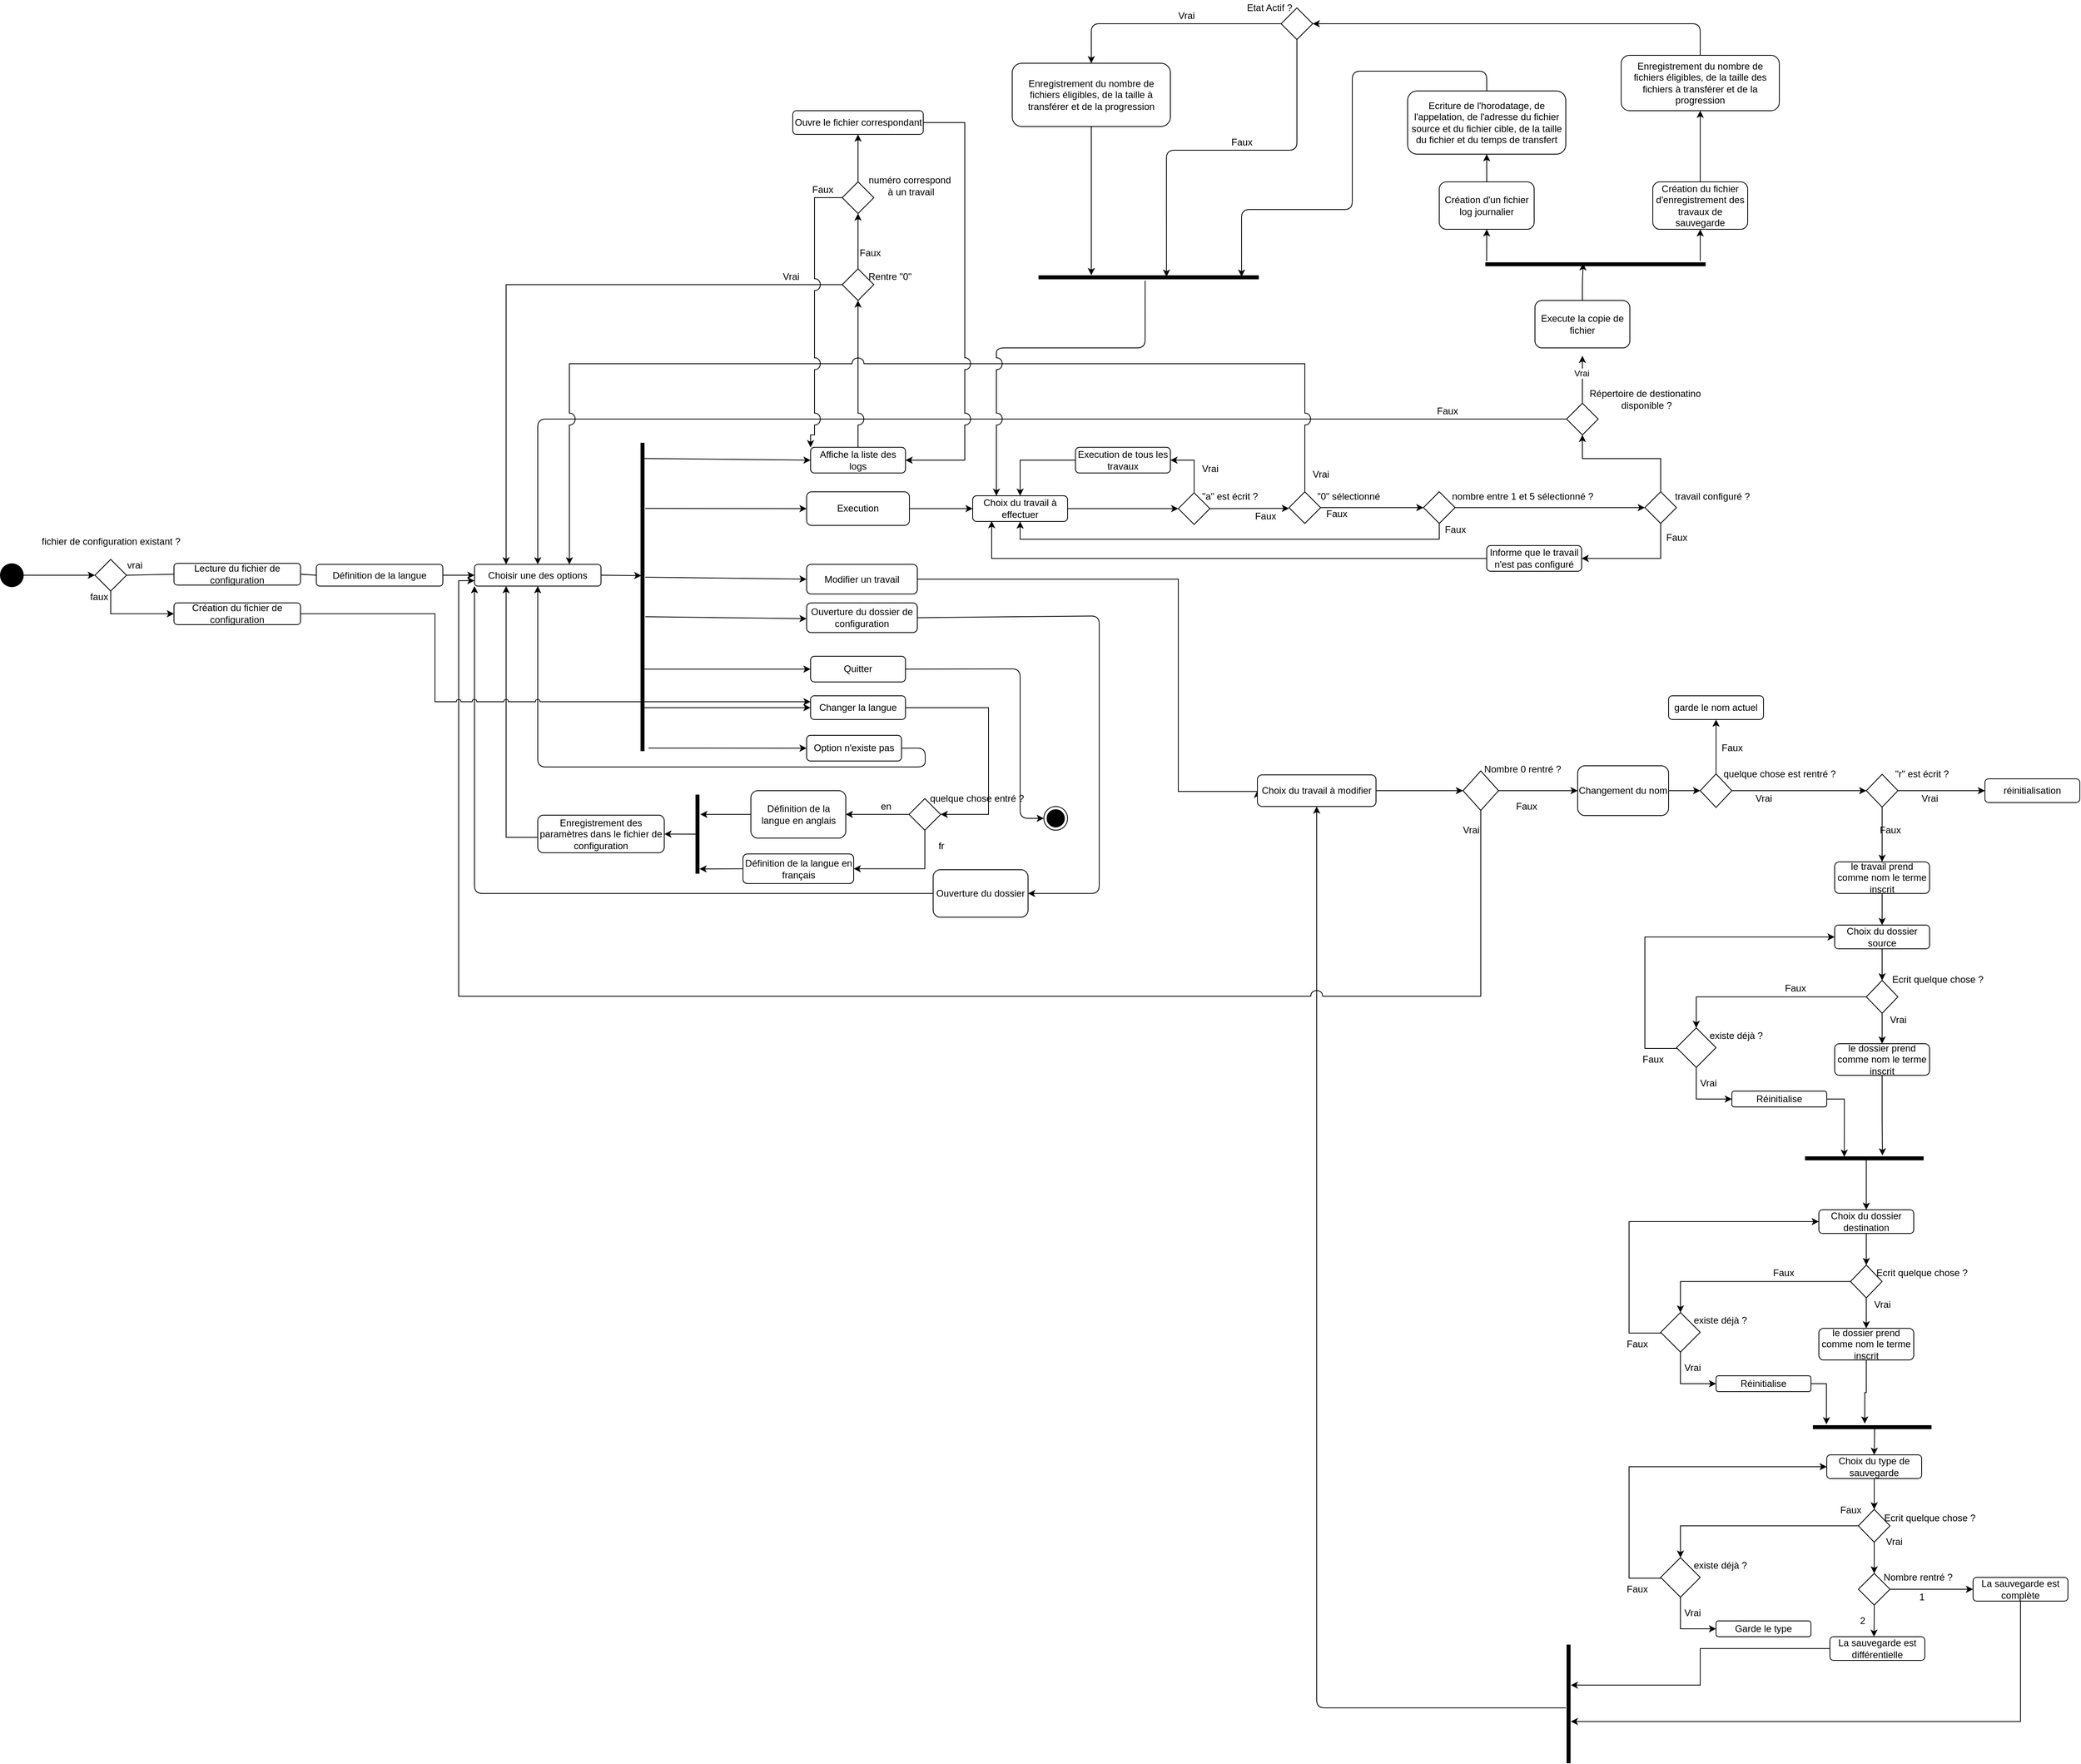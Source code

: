 <mxfile version="20.3.0" type="device"><diagram id="Pqqq1iRG-9QUSBHrZ13n" name="Page-1"><mxGraphModel dx="2012" dy="1890" grid="1" gridSize="10" guides="1" tooltips="1" connect="1" arrows="1" fold="1" page="1" pageScale="1" pageWidth="827" pageHeight="1169" math="0" shadow="0"><root><mxCell id="0"/><mxCell id="1" parent="0"/><mxCell id="rK_7mFO2ZFrOC4l9pRHA-6" style="edgeStyle=orthogonalEdgeStyle;rounded=0;orthogonalLoop=1;jettySize=auto;html=1;entryX=0;entryY=0.5;entryDx=0;entryDy=0;" edge="1" parent="1" source="pSCI7zslac95Q4Fa9Zxy-1" target="rK_7mFO2ZFrOC4l9pRHA-3"><mxGeometry relative="1" as="geometry"/></mxCell><mxCell id="pSCI7zslac95Q4Fa9Zxy-1" value="" style="ellipse;fillColor=#000000;strokeColor=none;" parent="1" vertex="1"><mxGeometry x="-780" y="632.5" width="30" height="30" as="geometry"/></mxCell><mxCell id="pSCI7zslac95Q4Fa9Zxy-10" value="" style="endArrow=classic;html=1;entryX=0;entryY=0.5;entryDx=0;entryDy=0;" parent="1" target="pSCI7zslac95Q4Fa9Zxy-12" edge="1"><mxGeometry width="50" height="50" relative="1" as="geometry"><mxPoint x="36" y="563" as="sourcePoint"/><mxPoint x="510" y="605" as="targetPoint"/></mxGeometry></mxCell><mxCell id="pSCI7zslac95Q4Fa9Zxy-11" value="" style="endArrow=classic;html=1;entryX=0;entryY=0.5;entryDx=0;entryDy=0;" parent="1" target="pSCI7zslac95Q4Fa9Zxy-14" edge="1"><mxGeometry width="50" height="50" relative="1" as="geometry"><mxPoint x="36" y="650" as="sourcePoint"/><mxPoint x="507" y="685" as="targetPoint"/></mxGeometry></mxCell><mxCell id="pSCI7zslac95Q4Fa9Zxy-12" value="Execution" style="rounded=1;whiteSpace=wrap;html=1;" parent="1" vertex="1"><mxGeometry x="240" y="542" width="130" height="42.5" as="geometry"/></mxCell><mxCell id="h0o9yH025k7sp3rtmuv4-20" style="edgeStyle=orthogonalEdgeStyle;rounded=0;orthogonalLoop=1;jettySize=auto;html=1;entryX=0;entryY=0.5;entryDx=0;entryDy=0;" parent="1" source="pSCI7zslac95Q4Fa9Zxy-14" target="pSCI7zslac95Q4Fa9Zxy-15" edge="1"><mxGeometry relative="1" as="geometry"><Array as="points"><mxPoint x="710" y="653"/><mxPoint x="710" y="921"/></Array></mxGeometry></mxCell><mxCell id="pSCI7zslac95Q4Fa9Zxy-14" value="Modifier un travail" style="rounded=1;whiteSpace=wrap;html=1;" parent="1" vertex="1"><mxGeometry x="240" y="633.75" width="140" height="37.5" as="geometry"/></mxCell><mxCell id="h0o9yH025k7sp3rtmuv4-125" style="edgeStyle=orthogonalEdgeStyle;rounded=0;orthogonalLoop=1;jettySize=auto;html=1;entryX=0;entryY=0.5;entryDx=0;entryDy=0;" parent="1" source="pSCI7zslac95Q4Fa9Zxy-15" target="h0o9yH025k7sp3rtmuv4-123" edge="1"><mxGeometry relative="1" as="geometry"/></mxCell><mxCell id="pSCI7zslac95Q4Fa9Zxy-15" value="Choix du travail à modifier" style="rounded=1;whiteSpace=wrap;html=1;" parent="1" vertex="1"><mxGeometry x="810" y="900" width="150" height="40" as="geometry"/></mxCell><mxCell id="pSCI7zslac95Q4Fa9Zxy-23" value="" style="rhombus;whiteSpace=wrap;html=1;" parent="1" vertex="1"><mxGeometry x="840" y="-70" width="40" height="40" as="geometry"/></mxCell><mxCell id="pSCI7zslac95Q4Fa9Zxy-25" value="Etat Actif ?" style="text;html=1;align=center;verticalAlign=middle;resizable=0;points=[];autosize=1;" parent="1" vertex="1"><mxGeometry x="790" y="-80" width="70" height="20" as="geometry"/></mxCell><mxCell id="pSCI7zslac95Q4Fa9Zxy-26" value="" style="endArrow=classic;html=1;exitX=0.5;exitY=1;exitDx=0;exitDy=0;entryX=0.352;entryY=0.419;entryDx=0;entryDy=0;entryPerimeter=0;" parent="1" source="pSCI7zslac95Q4Fa9Zxy-23" target="h0o9yH025k7sp3rtmuv4-165" edge="1"><mxGeometry width="50" height="50" relative="1" as="geometry"><mxPoint x="590" y="380" as="sourcePoint"/><mxPoint x="695" y="170" as="targetPoint"/><Array as="points"><mxPoint x="860" y="110"/><mxPoint x="695" y="110"/></Array></mxGeometry></mxCell><mxCell id="pSCI7zslac95Q4Fa9Zxy-28" value="Création du fichier d'enregistrement des travaux de sauvegarde" style="rounded=1;whiteSpace=wrap;html=1;" parent="1" vertex="1"><mxGeometry x="1310" y="150" width="120" height="60" as="geometry"/></mxCell><mxCell id="pSCI7zslac95Q4Fa9Zxy-32" value="Enregistrement du nombre de fichiers éligibles, de la taille des fichiers à transférer et de la progression" style="rounded=1;whiteSpace=wrap;html=1;" parent="1" vertex="1"><mxGeometry x="1270" y="-10" width="200" height="70" as="geometry"/></mxCell><mxCell id="pSCI7zslac95Q4Fa9Zxy-35" value="Création d'un fichier log journalier" style="rounded=1;whiteSpace=wrap;html=1;" parent="1" vertex="1"><mxGeometry x="1040" y="150" width="120" height="60" as="geometry"/></mxCell><mxCell id="pSCI7zslac95Q4Fa9Zxy-37" value="Ecriture de l'horodatage, de l'appelation, de l'adresse du fichier source et du fichier cible, de la taille du fichier et du temps de transfert" style="rounded=1;whiteSpace=wrap;html=1;" parent="1" vertex="1"><mxGeometry x="1000" y="35" width="200" height="80" as="geometry"/></mxCell><mxCell id="rXF3hH0OfseFt2itm7GK-2" value="" style="rhombus;whiteSpace=wrap;html=1;" parent="1" vertex="1"><mxGeometry x="1201" y="430" width="40" height="40" as="geometry"/></mxCell><mxCell id="rXF3hH0OfseFt2itm7GK-3" value="Répertoire de destionatino&lt;br&gt;&amp;nbsp;disponible ?" style="text;html=1;align=center;verticalAlign=middle;resizable=0;points=[];autosize=1;" parent="1" vertex="1"><mxGeometry x="1220" y="410" width="160" height="30" as="geometry"/></mxCell><mxCell id="rXF3hH0OfseFt2itm7GK-4" value="" style="endArrow=classic;html=1;exitX=0.5;exitY=0;exitDx=0;exitDy=0;" parent="1" source="rXF3hH0OfseFt2itm7GK-2" edge="1"><mxGeometry width="50" height="50" relative="1" as="geometry"><mxPoint x="1090" y="380" as="sourcePoint"/><mxPoint x="1221" y="370" as="targetPoint"/><Array as="points"><mxPoint x="1221" y="380"/></Array></mxGeometry></mxCell><mxCell id="rXF3hH0OfseFt2itm7GK-5" value="Vrai&lt;br&gt;" style="edgeLabel;html=1;align=center;verticalAlign=middle;resizable=0;points=[];" parent="rXF3hH0OfseFt2itm7GK-4" vertex="1" connectable="0"><mxGeometry x="-0.096" y="1" relative="1" as="geometry"><mxPoint y="-11" as="offset"/></mxGeometry></mxCell><mxCell id="rXF3hH0OfseFt2itm7GK-6" value="" style="endArrow=classic;html=1;entryX=0.5;entryY=0;entryDx=0;entryDy=0;exitX=0;exitY=0.5;exitDx=0;exitDy=0;" parent="1" source="rXF3hH0OfseFt2itm7GK-2" target="2zeeoTgWEDxm7dNyPJ4--5" edge="1"><mxGeometry width="50" height="50" relative="1" as="geometry"><mxPoint x="1100" y="450" as="sourcePoint"/><mxPoint x="1090" y="270" as="targetPoint"/><Array as="points"><mxPoint x="960" y="450"/><mxPoint x="-100" y="450"/></Array></mxGeometry></mxCell><mxCell id="rXF3hH0OfseFt2itm7GK-8" value="Faux" style="text;html=1;align=center;verticalAlign=middle;resizable=0;points=[];autosize=1;" parent="1" vertex="1"><mxGeometry x="1030" y="430" width="40" height="20" as="geometry"/></mxCell><mxCell id="2zeeoTgWEDxm7dNyPJ4--4" value="" style="html=1;points=[];perimeter=orthogonalPerimeter;fillColor=#000000;strokeColor=none;" parent="1" vertex="1"><mxGeometry x="30" y="480" width="5" height="390" as="geometry"/></mxCell><mxCell id="2zeeoTgWEDxm7dNyPJ4--5" value="Choisir une des options" style="rounded=1;whiteSpace=wrap;html=1;" parent="1" vertex="1"><mxGeometry x="-180" y="633.75" width="160" height="27.5" as="geometry"/></mxCell><mxCell id="2zeeoTgWEDxm7dNyPJ4--6" value="" style="endArrow=classic;html=1;exitX=1;exitY=0.5;exitDx=0;exitDy=0;entryX=0;entryY=0.5;entryDx=0;entryDy=0;startArrow=none;" parent="1" source="rK_7mFO2ZFrOC4l9pRHA-9" target="2zeeoTgWEDxm7dNyPJ4--5" edge="1"><mxGeometry width="50" height="50" relative="1" as="geometry"><mxPoint x="-310.0" y="647.5" as="sourcePoint"/><mxPoint x="-420" y="657.5" as="targetPoint"/><Array as="points"/></mxGeometry></mxCell><mxCell id="2zeeoTgWEDxm7dNyPJ4--9" value="" style="endArrow=classic;html=1;exitX=1;exitY=0.5;exitDx=0;exitDy=0;" parent="1" source="2zeeoTgWEDxm7dNyPJ4--5" edge="1"><mxGeometry width="50" height="50" relative="1" as="geometry"><mxPoint x="-300" y="657.5" as="sourcePoint"/><mxPoint x="31" y="648" as="targetPoint"/><Array as="points"/></mxGeometry></mxCell><mxCell id="h0o9yH025k7sp3rtmuv4-9" style="edgeStyle=orthogonalEdgeStyle;rounded=0;orthogonalLoop=1;jettySize=auto;html=1;entryX=1;entryY=0.5;entryDx=0;entryDy=0;" parent="1" source="2zeeoTgWEDxm7dNyPJ4--10" target="h0o9yH025k7sp3rtmuv4-12" edge="1"><mxGeometry relative="1" as="geometry"><mxPoint x="460" y="940" as="targetPoint"/><Array as="points"><mxPoint x="470" y="815"/><mxPoint x="470" y="950"/></Array></mxGeometry></mxCell><mxCell id="2zeeoTgWEDxm7dNyPJ4--10" value="Changer la langue" style="rounded=1;whiteSpace=wrap;html=1;" parent="1" vertex="1"><mxGeometry x="245" y="800" width="120" height="30" as="geometry"/></mxCell><mxCell id="2zeeoTgWEDxm7dNyPJ4--11" value="" style="endArrow=classic;html=1;entryX=0;entryY=0.5;entryDx=0;entryDy=0;" parent="1" source="2zeeoTgWEDxm7dNyPJ4--4" target="2zeeoTgWEDxm7dNyPJ4--10" edge="1"><mxGeometry width="50" height="50" relative="1" as="geometry"><mxPoint x="36" y="759.5" as="sourcePoint"/><mxPoint x="260" y="759.5" as="targetPoint"/></mxGeometry></mxCell><mxCell id="2zeeoTgWEDxm7dNyPJ4--12" value="" style="ellipse;html=1;shape=endState;fillColor=#000000;strokeColor=#000000;" parent="1" vertex="1"><mxGeometry x="540" y="940" width="30" height="30" as="geometry"/></mxCell><mxCell id="h0o9yH025k7sp3rtmuv4-168" style="edgeStyle=orthogonalEdgeStyle;rounded=0;jumpStyle=arc;jumpSize=15;orthogonalLoop=1;jettySize=auto;html=1;entryX=0.5;entryY=1;entryDx=0;entryDy=0;" parent="1" source="2zeeoTgWEDxm7dNyPJ4--14" target="h0o9yH025k7sp3rtmuv4-169" edge="1"><mxGeometry relative="1" as="geometry"><mxPoint x="305" y="330" as="targetPoint"/></mxGeometry></mxCell><mxCell id="2zeeoTgWEDxm7dNyPJ4--14" value="Affiche la liste des logs" style="rounded=1;whiteSpace=wrap;html=1;" parent="1" vertex="1"><mxGeometry x="245" y="485.75" width="120" height="32.5" as="geometry"/></mxCell><mxCell id="2zeeoTgWEDxm7dNyPJ4--15" value="" style="endArrow=classic;html=1;exitX=1;exitY=0.051;exitDx=0;exitDy=0;exitPerimeter=0;entryX=0;entryY=0.5;entryDx=0;entryDy=0;" parent="1" source="2zeeoTgWEDxm7dNyPJ4--4" target="2zeeoTgWEDxm7dNyPJ4--14" edge="1"><mxGeometry width="50" height="50" relative="1" as="geometry"><mxPoint x="60" y="480" as="sourcePoint"/><mxPoint x="250" y="506" as="targetPoint"/></mxGeometry></mxCell><mxCell id="2zeeoTgWEDxm7dNyPJ4--16" value="Quitter" style="rounded=1;whiteSpace=wrap;html=1;" parent="1" vertex="1"><mxGeometry x="245" y="750" width="120" height="32.5" as="geometry"/></mxCell><mxCell id="2zeeoTgWEDxm7dNyPJ4--17" value="" style="endArrow=classic;html=1;entryX=0;entryY=0.5;entryDx=0;entryDy=0;" parent="1" source="2zeeoTgWEDxm7dNyPJ4--4" target="2zeeoTgWEDxm7dNyPJ4--16" edge="1"><mxGeometry width="50" height="50" relative="1" as="geometry"><mxPoint x="46" y="660" as="sourcePoint"/><mxPoint x="245" y="668.75" as="targetPoint"/></mxGeometry></mxCell><mxCell id="ECWKXX1cyewEBqcnCBlq-2" value="" style="endArrow=classic;html=1;exitX=1;exitY=0.5;exitDx=0;exitDy=0;entryX=0;entryY=0.5;entryDx=0;entryDy=0;" parent="1" source="pSCI7zslac95Q4Fa9Zxy-12" target="h0o9yH025k7sp3rtmuv4-137" edge="1"><mxGeometry width="50" height="50" relative="1" as="geometry"><mxPoint x="550" y="600" as="sourcePoint"/><mxPoint x="440" y="562" as="targetPoint"/></mxGeometry></mxCell><mxCell id="ECWKXX1cyewEBqcnCBlq-8" value="" style="endArrow=classic;html=1;exitX=1;exitY=0.5;exitDx=0;exitDy=0;" parent="1" source="Z3g2OC04NOFplPZjzpFf-1" edge="1"><mxGeometry width="50" height="50" relative="1" as="geometry"><mxPoint x="580" y="615" as="sourcePoint"/><mxPoint x="850" y="563" as="targetPoint"/><Array as="points"><mxPoint x="840" y="563"/></Array></mxGeometry></mxCell><mxCell id="ECWKXX1cyewEBqcnCBlq-16" value="" style="endArrow=classic;html=1;exitX=1;exitY=0.5;exitDx=0;exitDy=0;" parent="1" source="2zeeoTgWEDxm7dNyPJ4--16" edge="1"><mxGeometry width="50" height="50" relative="1" as="geometry"><mxPoint x="380" y="805" as="sourcePoint"/><mxPoint x="540" y="955" as="targetPoint"/><Array as="points"><mxPoint x="510" y="766"/><mxPoint x="510" y="920"/><mxPoint x="510" y="955"/></Array></mxGeometry></mxCell><mxCell id="h0o9yH025k7sp3rtmuv4-140" style="edgeStyle=orthogonalEdgeStyle;rounded=0;jumpStyle=arc;jumpSize=15;orthogonalLoop=1;jettySize=auto;html=1;entryX=1;entryY=0.5;entryDx=0;entryDy=0;" parent="1" source="Z3g2OC04NOFplPZjzpFf-1" target="h0o9yH025k7sp3rtmuv4-139" edge="1"><mxGeometry relative="1" as="geometry"><Array as="points"><mxPoint x="730" y="502"/></Array></mxGeometry></mxCell><mxCell id="Z3g2OC04NOFplPZjzpFf-1" value="" style="rhombus;whiteSpace=wrap;html=1;" parent="1" vertex="1"><mxGeometry x="710" y="543.25" width="40" height="40" as="geometry"/></mxCell><mxCell id="Z3g2OC04NOFplPZjzpFf-3" value="&lt;span&gt;&quot;a&quot; est écrit ?&lt;/span&gt;" style="text;html=1;align=center;verticalAlign=middle;resizable=0;points=[];autosize=1;" parent="1" vertex="1"><mxGeometry x="730" y="538.25" width="90" height="20" as="geometry"/></mxCell><mxCell id="Z3g2OC04NOFplPZjzpFf-4" value="Vrai" style="text;html=1;align=center;verticalAlign=middle;resizable=0;points=[];autosize=1;" parent="1" vertex="1"><mxGeometry x="730" y="502.5" width="40" height="20" as="geometry"/></mxCell><mxCell id="Z3g2OC04NOFplPZjzpFf-5" value="Faux" style="text;html=1;align=center;verticalAlign=middle;resizable=0;points=[];autosize=1;" parent="1" vertex="1"><mxGeometry x="800" y="563.25" width="40" height="20" as="geometry"/></mxCell><mxCell id="Z3g2OC04NOFplPZjzpFf-6" value="" style="html=1;points=[];perimeter=orthogonalPerimeter;fillColor=#000000;strokeColor=none;rotation=90;" parent="1" vertex="1"><mxGeometry x="1235" y="115" width="5" height="278.52" as="geometry"/></mxCell><mxCell id="Z3g2OC04NOFplPZjzpFf-7" value="" style="endArrow=classic;html=1;entryX=0.5;entryY=1;entryDx=0;entryDy=0;exitX=-0.301;exitY=0.994;exitDx=0;exitDy=0;exitPerimeter=0;" parent="1" source="Z3g2OC04NOFplPZjzpFf-6" target="pSCI7zslac95Q4Fa9Zxy-35" edge="1"><mxGeometry width="50" height="50" relative="1" as="geometry"><mxPoint x="1059" y="344" as="sourcePoint"/><mxPoint x="1281" y="164.5" as="targetPoint"/><Array as="points"/></mxGeometry></mxCell><mxCell id="Z3g2OC04NOFplPZjzpFf-9" value="" style="endArrow=classic;html=1;entryX=0.5;entryY=1;entryDx=0;entryDy=0;exitX=0.5;exitY=0;exitDx=0;exitDy=0;" parent="1" source="pSCI7zslac95Q4Fa9Zxy-35" target="pSCI7zslac95Q4Fa9Zxy-37" edge="1"><mxGeometry width="50" height="50" relative="1" as="geometry"><mxPoint x="1186.025" y="190" as="sourcePoint"/><mxPoint x="1186" y="110" as="targetPoint"/><Array as="points"/></mxGeometry></mxCell><mxCell id="Z3g2OC04NOFplPZjzpFf-10" value="" style="endArrow=classic;html=1;entryX=0.5;entryY=1;entryDx=0;entryDy=0;" parent="1" target="pSCI7zslac95Q4Fa9Zxy-28" edge="1"><mxGeometry width="50" height="50" relative="1" as="geometry"><mxPoint x="1370" y="250" as="sourcePoint"/><mxPoint x="1381.63" y="230" as="targetPoint"/><Array as="points"/></mxGeometry></mxCell><mxCell id="Z3g2OC04NOFplPZjzpFf-11" value="" style="endArrow=classic;html=1;exitX=0.5;exitY=0;exitDx=0;exitDy=0;entryX=0.5;entryY=1;entryDx=0;entryDy=0;" parent="1" source="pSCI7zslac95Q4Fa9Zxy-28" target="pSCI7zslac95Q4Fa9Zxy-32" edge="1"><mxGeometry width="50" height="50" relative="1" as="geometry"><mxPoint x="1220" y="280" as="sourcePoint"/><mxPoint x="1270" y="230" as="targetPoint"/></mxGeometry></mxCell><mxCell id="Z3g2OC04NOFplPZjzpFf-13" value="" style="endArrow=classic;html=1;exitX=0.5;exitY=0;exitDx=0;exitDy=0;entryX=1;entryY=0.5;entryDx=0;entryDy=0;" parent="1" source="pSCI7zslac95Q4Fa9Zxy-32" target="pSCI7zslac95Q4Fa9Zxy-23" edge="1"><mxGeometry width="50" height="50" relative="1" as="geometry"><mxPoint x="860" y="-5" as="sourcePoint"/><mxPoint x="860" y="-95" as="targetPoint"/><Array as="points"><mxPoint x="1370" y="-50"/></Array></mxGeometry></mxCell><mxCell id="Z3g2OC04NOFplPZjzpFf-14" value="" style="endArrow=classic;html=1;exitX=0;exitY=0.5;exitDx=0;exitDy=0;entryX=0.5;entryY=0;entryDx=0;entryDy=0;" parent="1" source="pSCI7zslac95Q4Fa9Zxy-23" target="Z3g2OC04NOFplPZjzpFf-15" edge="1"><mxGeometry width="50" height="50" relative="1" as="geometry"><mxPoint x="590" y="30" as="sourcePoint"/><mxPoint x="590" y="30" as="targetPoint"/><Array as="points"><mxPoint x="600" y="-50"/></Array></mxGeometry></mxCell><mxCell id="Z3g2OC04NOFplPZjzpFf-15" value="Enregistrement du nombre de fichiers éligibles, de la taille à transférer et de la progression" style="rounded=1;whiteSpace=wrap;html=1;" parent="1" vertex="1"><mxGeometry x="500" width="200" height="80" as="geometry"/></mxCell><mxCell id="Z3g2OC04NOFplPZjzpFf-18" value="Vrai" style="text;html=1;align=center;verticalAlign=middle;resizable=0;points=[];autosize=1;" parent="1" vertex="1"><mxGeometry x="700" y="-70" width="40" height="20" as="geometry"/></mxCell><mxCell id="Z3g2OC04NOFplPZjzpFf-19" value="Faux" style="text;html=1;align=center;verticalAlign=middle;resizable=0;points=[];autosize=1;" parent="1" vertex="1"><mxGeometry x="770" y="90" width="40" height="20" as="geometry"/></mxCell><mxCell id="Z3g2OC04NOFplPZjzpFf-20" value="" style="endArrow=classic;html=1;entryX=0.352;entryY=0.078;entryDx=0;entryDy=0;exitX=0.5;exitY=0;exitDx=0;exitDy=0;entryPerimeter=0;" parent="1" source="pSCI7zslac95Q4Fa9Zxy-37" target="h0o9yH025k7sp3rtmuv4-165" edge="1"><mxGeometry width="50" height="50" relative="1" as="geometry"><mxPoint x="830" y="215" as="sourcePoint"/><mxPoint x="710" y="185" as="targetPoint"/><Array as="points"><mxPoint x="1100" y="10"/><mxPoint x="930" y="10"/><mxPoint x="930" y="185"/><mxPoint x="790" y="185"/></Array></mxGeometry></mxCell><mxCell id="Z3g2OC04NOFplPZjzpFf-21" value="" style="endArrow=classic;html=1;exitX=0.5;exitY=1;exitDx=0;exitDy=0;" parent="1" source="Z3g2OC04NOFplPZjzpFf-15" edge="1"><mxGeometry width="50" height="50" relative="1" as="geometry"><mxPoint x="660" y="280" as="sourcePoint"/><mxPoint x="600" y="268" as="targetPoint"/><Array as="points"/></mxGeometry></mxCell><mxCell id="h0o9yH025k7sp3rtmuv4-1" value="Ouverture du dossier" style="rounded=1;whiteSpace=wrap;html=1;" parent="1" vertex="1"><mxGeometry x="400" y="1020" width="120" height="60" as="geometry"/></mxCell><mxCell id="h0o9yH025k7sp3rtmuv4-2" value="" style="endArrow=classic;html=1;entryX=1;entryY=0.5;entryDx=0;entryDy=0;exitX=1;exitY=0.5;exitDx=0;exitDy=0;" parent="1" source="h0o9yH025k7sp3rtmuv4-4" target="h0o9yH025k7sp3rtmuv4-1" edge="1"><mxGeometry width="50" height="50" relative="1" as="geometry"><mxPoint x="460" y="699" as="sourcePoint"/><mxPoint x="250" y="662.5" as="targetPoint"/><Array as="points"><mxPoint x="610" y="699"/><mxPoint x="610" y="1050"/></Array></mxGeometry></mxCell><mxCell id="h0o9yH025k7sp3rtmuv4-3" value="" style="endArrow=classic;html=1;entryX=0;entryY=1;entryDx=0;entryDy=0;exitX=0;exitY=0.5;exitDx=0;exitDy=0;" parent="1" source="h0o9yH025k7sp3rtmuv4-1" target="2zeeoTgWEDxm7dNyPJ4--5" edge="1"><mxGeometry width="50" height="50" relative="1" as="geometry"><mxPoint x="-60" y="1020.82" as="sourcePoint"/><mxPoint x="155" y="1020" as="targetPoint"/><Array as="points"><mxPoint x="350" y="1050"/><mxPoint x="-180" y="1050"/></Array></mxGeometry></mxCell><mxCell id="h0o9yH025k7sp3rtmuv4-4" value="Ouverture du dossier de configuration" style="rounded=1;whiteSpace=wrap;html=1;" parent="1" vertex="1"><mxGeometry x="240" y="682.5" width="140" height="37.5" as="geometry"/></mxCell><mxCell id="h0o9yH025k7sp3rtmuv4-5" value="" style="endArrow=classic;html=1;entryX=0;entryY=0.5;entryDx=0;entryDy=0;" parent="1" edge="1"><mxGeometry width="50" height="50" relative="1" as="geometry"><mxPoint x="36" y="700" as="sourcePoint"/><mxPoint x="240" y="702.5" as="targetPoint"/></mxGeometry></mxCell><mxCell id="h0o9yH025k7sp3rtmuv4-6" value="" style="endArrow=classic;html=1;entryX=0;entryY=0.5;entryDx=0;entryDy=0;exitX=2;exitY=0.99;exitDx=0;exitDy=0;exitPerimeter=0;" parent="1" source="2zeeoTgWEDxm7dNyPJ4--4" target="h0o9yH025k7sp3rtmuv4-7" edge="1"><mxGeometry width="50" height="50" relative="1" as="geometry"><mxPoint y="870" as="sourcePoint"/><mxPoint x="215" y="870" as="targetPoint"/></mxGeometry></mxCell><mxCell id="h0o9yH025k7sp3rtmuv4-7" value="Option n'existe pas" style="rounded=1;whiteSpace=wrap;html=1;" parent="1" vertex="1"><mxGeometry x="240" y="850" width="120" height="32.5" as="geometry"/></mxCell><mxCell id="h0o9yH025k7sp3rtmuv4-8" value="" style="endArrow=classic;html=1;exitX=1;exitY=0.5;exitDx=0;exitDy=0;entryX=0.5;entryY=1;entryDx=0;entryDy=0;" parent="1" source="h0o9yH025k7sp3rtmuv4-7" target="2zeeoTgWEDxm7dNyPJ4--5" edge="1"><mxGeometry width="50" height="50" relative="1" as="geometry"><mxPoint x="20" y="830" as="sourcePoint"/><mxPoint x="70" y="780" as="targetPoint"/><Array as="points"><mxPoint x="390" y="866"/><mxPoint x="390" y="890"/><mxPoint x="-100" y="890"/></Array></mxGeometry></mxCell><mxCell id="h0o9yH025k7sp3rtmuv4-15" style="edgeStyle=orthogonalEdgeStyle;rounded=0;orthogonalLoop=1;jettySize=auto;html=1;entryX=1;entryY=0.5;entryDx=0;entryDy=0;" parent="1" source="h0o9yH025k7sp3rtmuv4-12" target="h0o9yH025k7sp3rtmuv4-14" edge="1"><mxGeometry relative="1" as="geometry"/></mxCell><mxCell id="h0o9yH025k7sp3rtmuv4-17" style="edgeStyle=orthogonalEdgeStyle;rounded=0;orthogonalLoop=1;jettySize=auto;html=1;entryX=1;entryY=0.5;entryDx=0;entryDy=0;" parent="1" source="h0o9yH025k7sp3rtmuv4-12" target="h0o9yH025k7sp3rtmuv4-16" edge="1"><mxGeometry relative="1" as="geometry"><Array as="points"><mxPoint x="389.5" y="1019"/></Array></mxGeometry></mxCell><mxCell id="h0o9yH025k7sp3rtmuv4-12" value="" style="rhombus;whiteSpace=wrap;html=1;" parent="1" vertex="1"><mxGeometry x="369.5" y="930" width="40" height="40" as="geometry"/></mxCell><mxCell id="h0o9yH025k7sp3rtmuv4-13" value="quelque chose entré ?" style="text;html=1;align=center;verticalAlign=middle;resizable=0;points=[];autosize=1;" parent="1" vertex="1"><mxGeometry x="384.5" y="915" width="140" height="30" as="geometry"/></mxCell><mxCell id="h0o9yH025k7sp3rtmuv4-135" style="edgeStyle=orthogonalEdgeStyle;rounded=0;jumpStyle=arc;jumpSize=15;orthogonalLoop=1;jettySize=auto;html=1;entryX=-0.2;entryY=0.75;entryDx=0;entryDy=0;entryPerimeter=0;" parent="1" source="h0o9yH025k7sp3rtmuv4-14" target="h0o9yH025k7sp3rtmuv4-131" edge="1"><mxGeometry relative="1" as="geometry"/></mxCell><mxCell id="h0o9yH025k7sp3rtmuv4-14" value="Définition de la langue en anglais" style="rounded=1;whiteSpace=wrap;html=1;" parent="1" vertex="1"><mxGeometry x="169.5" y="920" width="120" height="60" as="geometry"/></mxCell><mxCell id="h0o9yH025k7sp3rtmuv4-134" style="edgeStyle=orthogonalEdgeStyle;rounded=0;jumpStyle=arc;jumpSize=15;orthogonalLoop=1;jettySize=auto;html=1;entryX=0;entryY=0.06;entryDx=0;entryDy=0;entryPerimeter=0;" parent="1" source="h0o9yH025k7sp3rtmuv4-16" target="h0o9yH025k7sp3rtmuv4-131" edge="1"><mxGeometry relative="1" as="geometry"/></mxCell><mxCell id="h0o9yH025k7sp3rtmuv4-16" value="Définition de la langue en français" style="rounded=1;whiteSpace=wrap;html=1;" parent="1" vertex="1"><mxGeometry x="159.5" y="1000" width="140" height="37.5" as="geometry"/></mxCell><mxCell id="h0o9yH025k7sp3rtmuv4-22" value="Changement du nom" style="rounded=1;whiteSpace=wrap;html=1;" parent="1" vertex="1"><mxGeometry x="1215" y="888.5" width="115" height="63" as="geometry"/></mxCell><mxCell id="h0o9yH025k7sp3rtmuv4-28" style="edgeStyle=orthogonalEdgeStyle;rounded=0;orthogonalLoop=1;jettySize=auto;html=1;" parent="1" source="h0o9yH025k7sp3rtmuv4-24" target="h0o9yH025k7sp3rtmuv4-25" edge="1"><mxGeometry relative="1" as="geometry"/></mxCell><mxCell id="h0o9yH025k7sp3rtmuv4-29" style="edgeStyle=orthogonalEdgeStyle;rounded=0;orthogonalLoop=1;jettySize=auto;html=1;" parent="1" source="h0o9yH025k7sp3rtmuv4-24" edge="1"><mxGeometry relative="1" as="geometry"><mxPoint x="1390" y="830" as="targetPoint"/></mxGeometry></mxCell><mxCell id="h0o9yH025k7sp3rtmuv4-24" value="" style="rhombus;whiteSpace=wrap;html=1;" parent="1" vertex="1"><mxGeometry x="1370" y="898.75" width="40" height="42.5" as="geometry"/></mxCell><mxCell id="h0o9yH025k7sp3rtmuv4-34" style="edgeStyle=orthogonalEdgeStyle;rounded=0;orthogonalLoop=1;jettySize=auto;html=1;entryX=0.5;entryY=0;entryDx=0;entryDy=0;" parent="1" source="h0o9yH025k7sp3rtmuv4-25" target="h0o9yH025k7sp3rtmuv4-39" edge="1"><mxGeometry relative="1" as="geometry"><mxPoint x="1600" y="830" as="targetPoint"/></mxGeometry></mxCell><mxCell id="h0o9yH025k7sp3rtmuv4-35" style="edgeStyle=orthogonalEdgeStyle;rounded=0;orthogonalLoop=1;jettySize=auto;html=1;entryX=0;entryY=0.5;entryDx=0;entryDy=0;" parent="1" source="h0o9yH025k7sp3rtmuv4-25" target="h0o9yH025k7sp3rtmuv4-36" edge="1"><mxGeometry relative="1" as="geometry"><mxPoint x="1740" y="920" as="targetPoint"/></mxGeometry></mxCell><mxCell id="h0o9yH025k7sp3rtmuv4-25" value="" style="rhombus;whiteSpace=wrap;html=1;" parent="1" vertex="1"><mxGeometry x="1580" y="899.25" width="40" height="41.5" as="geometry"/></mxCell><mxCell id="h0o9yH025k7sp3rtmuv4-26" value="" style="endArrow=classic;html=1;exitX=1;exitY=0.5;exitDx=0;exitDy=0;" parent="1" source="h0o9yH025k7sp3rtmuv4-22" target="h0o9yH025k7sp3rtmuv4-24" edge="1"><mxGeometry width="50" height="50" relative="1" as="geometry"><mxPoint x="1150" y="800" as="sourcePoint"/><mxPoint x="1200" y="750" as="targetPoint"/></mxGeometry></mxCell><mxCell id="h0o9yH025k7sp3rtmuv4-27" value="quelque chose est rentré ?" style="text;html=1;align=center;verticalAlign=middle;resizable=0;points=[];autosize=1;" parent="1" vertex="1"><mxGeometry x="1390" y="888.5" width="160" height="20" as="geometry"/></mxCell><mxCell id="h0o9yH025k7sp3rtmuv4-30" value="garde le nom actuel" style="rounded=1;whiteSpace=wrap;html=1;" parent="1" vertex="1"><mxGeometry x="1330" y="800" width="120" height="30" as="geometry"/></mxCell><mxCell id="h0o9yH025k7sp3rtmuv4-31" value="Vrai" style="text;html=1;align=center;verticalAlign=middle;resizable=0;points=[];autosize=1;" parent="1" vertex="1"><mxGeometry x="1430" y="920" width="40" height="20" as="geometry"/></mxCell><mxCell id="h0o9yH025k7sp3rtmuv4-32" value="Faux" style="text;html=1;align=center;verticalAlign=middle;resizable=0;points=[];autosize=1;" parent="1" vertex="1"><mxGeometry x="1390" y="856.25" width="40" height="20" as="geometry"/></mxCell><mxCell id="h0o9yH025k7sp3rtmuv4-33" value="&quot;r&quot; est écrit ?" style="text;html=1;align=center;verticalAlign=middle;resizable=0;points=[];autosize=1;" parent="1" vertex="1"><mxGeometry x="1610" y="888.5" width="80" height="20" as="geometry"/></mxCell><mxCell id="h0o9yH025k7sp3rtmuv4-36" value="réinitialisation" style="rounded=1;whiteSpace=wrap;html=1;" parent="1" vertex="1"><mxGeometry x="1730" y="905" width="120" height="30" as="geometry"/></mxCell><mxCell id="h0o9yH025k7sp3rtmuv4-37" value="Vrai" style="text;html=1;align=center;verticalAlign=middle;resizable=0;points=[];autosize=1;" parent="1" vertex="1"><mxGeometry x="1640" y="920" width="40" height="20" as="geometry"/></mxCell><mxCell id="h0o9yH025k7sp3rtmuv4-39" value="le travail prend comme nom le terme inscrit" style="rounded=1;whiteSpace=wrap;html=1;" parent="1" vertex="1"><mxGeometry x="1540" y="1010" width="120" height="40" as="geometry"/></mxCell><mxCell id="h0o9yH025k7sp3rtmuv4-40" value="Faux" style="text;html=1;align=center;verticalAlign=middle;resizable=0;points=[];autosize=1;" parent="1" vertex="1"><mxGeometry x="1590" y="960" width="40" height="20" as="geometry"/></mxCell><mxCell id="h0o9yH025k7sp3rtmuv4-41" style="edgeStyle=orthogonalEdgeStyle;rounded=0;orthogonalLoop=1;jettySize=auto;html=1;exitX=0.5;exitY=1;exitDx=0;exitDy=0;entryX=0.5;entryY=0;entryDx=0;entryDy=0;" parent="1" source="h0o9yH025k7sp3rtmuv4-39" target="h0o9yH025k7sp3rtmuv4-42" edge="1"><mxGeometry relative="1" as="geometry"><mxPoint x="1600" y="1130" as="targetPoint"/><mxPoint x="1400" y="908.75" as="sourcePoint"/><Array as="points"/></mxGeometry></mxCell><mxCell id="h0o9yH025k7sp3rtmuv4-42" value="Choix du dossier source" style="rounded=1;whiteSpace=wrap;html=1;" parent="1" vertex="1"><mxGeometry x="1540" y="1090" width="120" height="30" as="geometry"/></mxCell><mxCell id="h0o9yH025k7sp3rtmuv4-56" style="edgeStyle=orthogonalEdgeStyle;rounded=0;orthogonalLoop=1;jettySize=auto;html=1;entryX=0.5;entryY=0;entryDx=0;entryDy=0;" parent="1" source="h0o9yH025k7sp3rtmuv4-43" target="h0o9yH025k7sp3rtmuv4-55" edge="1"><mxGeometry relative="1" as="geometry"/></mxCell><mxCell id="h0o9yH025k7sp3rtmuv4-43" value="" style="rhombus;whiteSpace=wrap;html=1;" parent="1" vertex="1"><mxGeometry x="1580" y="1160" width="40" height="41.5" as="geometry"/></mxCell><mxCell id="h0o9yH025k7sp3rtmuv4-44" value="" style="endArrow=classic;html=1;exitX=0.5;exitY=1;exitDx=0;exitDy=0;entryX=0.5;entryY=0;entryDx=0;entryDy=0;" parent="1" source="h0o9yH025k7sp3rtmuv4-42" target="h0o9yH025k7sp3rtmuv4-43" edge="1"><mxGeometry width="50" height="50" relative="1" as="geometry"><mxPoint x="1230" y="970" as="sourcePoint"/><mxPoint x="1280" y="920" as="targetPoint"/></mxGeometry></mxCell><mxCell id="h0o9yH025k7sp3rtmuv4-54" style="edgeStyle=orthogonalEdgeStyle;rounded=0;orthogonalLoop=1;jettySize=auto;html=1;entryX=0.5;entryY=0;entryDx=0;entryDy=0;exitX=0;exitY=0.5;exitDx=0;exitDy=0;" parent="1" source="h0o9yH025k7sp3rtmuv4-43" target="h0o9yH025k7sp3rtmuv4-46" edge="1"><mxGeometry relative="1" as="geometry"><mxPoint x="1440" y="1179.75" as="sourcePoint"/></mxGeometry></mxCell><mxCell id="h0o9yH025k7sp3rtmuv4-48" style="edgeStyle=orthogonalEdgeStyle;rounded=0;orthogonalLoop=1;jettySize=auto;html=1;entryX=0;entryY=0.5;entryDx=0;entryDy=0;" parent="1" source="h0o9yH025k7sp3rtmuv4-46" target="h0o9yH025k7sp3rtmuv4-42" edge="1"><mxGeometry relative="1" as="geometry"><Array as="points"><mxPoint x="1300" y="1246"/><mxPoint x="1300" y="1105"/></Array></mxGeometry></mxCell><mxCell id="h0o9yH025k7sp3rtmuv4-51" style="edgeStyle=orthogonalEdgeStyle;rounded=0;orthogonalLoop=1;jettySize=auto;html=1;entryX=0;entryY=0.5;entryDx=0;entryDy=0;" parent="1" source="h0o9yH025k7sp3rtmuv4-46" target="h0o9yH025k7sp3rtmuv4-50" edge="1"><mxGeometry relative="1" as="geometry"><Array as="points"><mxPoint x="1365" y="1310"/></Array></mxGeometry></mxCell><mxCell id="h0o9yH025k7sp3rtmuv4-46" value="" style="rhombus;whiteSpace=wrap;html=1;" parent="1" vertex="1"><mxGeometry x="1340" y="1220" width="50" height="50" as="geometry"/></mxCell><mxCell id="h0o9yH025k7sp3rtmuv4-47" value="existe déjà ?" style="text;html=1;align=center;verticalAlign=middle;resizable=0;points=[];autosize=1;" parent="1" vertex="1"><mxGeometry x="1375" y="1220" width="80" height="20" as="geometry"/></mxCell><mxCell id="h0o9yH025k7sp3rtmuv4-49" value="Faux" style="text;html=1;align=center;verticalAlign=middle;resizable=0;points=[];autosize=1;" parent="1" vertex="1"><mxGeometry x="1290" y="1250" width="40" height="20" as="geometry"/></mxCell><mxCell id="h0o9yH025k7sp3rtmuv4-59" style="edgeStyle=orthogonalEdgeStyle;rounded=0;orthogonalLoop=1;jettySize=auto;html=1;exitX=1;exitY=0.5;exitDx=0;exitDy=0;entryX=0.1;entryY=0.669;entryDx=0;entryDy=0;entryPerimeter=0;" parent="1" source="h0o9yH025k7sp3rtmuv4-50" target="h0o9yH025k7sp3rtmuv4-58" edge="1"><mxGeometry relative="1" as="geometry"/></mxCell><mxCell id="h0o9yH025k7sp3rtmuv4-50" value="Réinitialise" style="rounded=1;whiteSpace=wrap;html=1;" parent="1" vertex="1"><mxGeometry x="1410" y="1300" width="120" height="20" as="geometry"/></mxCell><mxCell id="h0o9yH025k7sp3rtmuv4-52" value="Vrai" style="text;html=1;align=center;verticalAlign=middle;resizable=0;points=[];autosize=1;" parent="1" vertex="1"><mxGeometry x="1360" y="1280" width="40" height="20" as="geometry"/></mxCell><mxCell id="h0o9yH025k7sp3rtmuv4-60" style="edgeStyle=orthogonalEdgeStyle;rounded=0;orthogonalLoop=1;jettySize=auto;html=1;entryX=-0.233;entryY=0.347;entryDx=0;entryDy=0;entryPerimeter=0;" parent="1" source="h0o9yH025k7sp3rtmuv4-55" target="h0o9yH025k7sp3rtmuv4-58" edge="1"><mxGeometry relative="1" as="geometry"><Array as="points"/></mxGeometry></mxCell><mxCell id="h0o9yH025k7sp3rtmuv4-55" value="le dossier prend comme nom le terme inscrit" style="rounded=1;whiteSpace=wrap;html=1;" parent="1" vertex="1"><mxGeometry x="1540" y="1240" width="120" height="40" as="geometry"/></mxCell><mxCell id="h0o9yH025k7sp3rtmuv4-58" value="" style="html=1;points=[];perimeter=orthogonalPerimeter;fillColor=#000000;strokeColor=none;rotation=90;" parent="1" vertex="1"><mxGeometry x="1575" y="1310" width="5" height="150" as="geometry"/></mxCell><mxCell id="h0o9yH025k7sp3rtmuv4-61" value="Choix du dossier destination" style="rounded=1;whiteSpace=wrap;html=1;" parent="1" vertex="1"><mxGeometry x="1520" y="1450" width="120" height="30" as="geometry"/></mxCell><mxCell id="h0o9yH025k7sp3rtmuv4-63" style="edgeStyle=orthogonalEdgeStyle;rounded=0;orthogonalLoop=1;jettySize=auto;html=1;entryX=0.5;entryY=0;entryDx=0;entryDy=0;" parent="1" source="h0o9yH025k7sp3rtmuv4-64" target="h0o9yH025k7sp3rtmuv4-75" edge="1"><mxGeometry relative="1" as="geometry"/></mxCell><mxCell id="h0o9yH025k7sp3rtmuv4-64" value="" style="rhombus;whiteSpace=wrap;html=1;" parent="1" vertex="1"><mxGeometry x="1560" y="1520" width="40" height="41.5" as="geometry"/></mxCell><mxCell id="h0o9yH025k7sp3rtmuv4-65" value="" style="endArrow=classic;html=1;exitX=0.5;exitY=1;exitDx=0;exitDy=0;entryX=0.5;entryY=0;entryDx=0;entryDy=0;" parent="1" source="h0o9yH025k7sp3rtmuv4-61" target="h0o9yH025k7sp3rtmuv4-64" edge="1"><mxGeometry width="50" height="50" relative="1" as="geometry"><mxPoint x="1210" y="1330" as="sourcePoint"/><mxPoint x="1260" y="1280" as="targetPoint"/></mxGeometry></mxCell><mxCell id="h0o9yH025k7sp3rtmuv4-66" style="edgeStyle=orthogonalEdgeStyle;rounded=0;orthogonalLoop=1;jettySize=auto;html=1;entryX=0.5;entryY=0;entryDx=0;entryDy=0;exitX=0;exitY=0.5;exitDx=0;exitDy=0;" parent="1" source="h0o9yH025k7sp3rtmuv4-64" target="h0o9yH025k7sp3rtmuv4-70" edge="1"><mxGeometry relative="1" as="geometry"><mxPoint x="1420" y="1539.75" as="sourcePoint"/></mxGeometry></mxCell><mxCell id="h0o9yH025k7sp3rtmuv4-68" style="edgeStyle=orthogonalEdgeStyle;rounded=0;orthogonalLoop=1;jettySize=auto;html=1;entryX=0;entryY=0.5;entryDx=0;entryDy=0;" parent="1" source="h0o9yH025k7sp3rtmuv4-70" target="h0o9yH025k7sp3rtmuv4-61" edge="1"><mxGeometry relative="1" as="geometry"><Array as="points"><mxPoint x="1280" y="1606"/><mxPoint x="1280" y="1465"/></Array></mxGeometry></mxCell><mxCell id="h0o9yH025k7sp3rtmuv4-69" style="edgeStyle=orthogonalEdgeStyle;rounded=0;orthogonalLoop=1;jettySize=auto;html=1;entryX=0;entryY=0.5;entryDx=0;entryDy=0;" parent="1" source="h0o9yH025k7sp3rtmuv4-70" target="h0o9yH025k7sp3rtmuv4-73" edge="1"><mxGeometry relative="1" as="geometry"><Array as="points"><mxPoint x="1345" y="1670"/></Array></mxGeometry></mxCell><mxCell id="h0o9yH025k7sp3rtmuv4-70" value="" style="rhombus;whiteSpace=wrap;html=1;" parent="1" vertex="1"><mxGeometry x="1320" y="1580" width="50" height="50" as="geometry"/></mxCell><mxCell id="h0o9yH025k7sp3rtmuv4-71" value="existe déjà ?" style="text;html=1;align=center;verticalAlign=middle;resizable=0;points=[];autosize=1;" parent="1" vertex="1"><mxGeometry x="1355" y="1580" width="80" height="20" as="geometry"/></mxCell><mxCell id="h0o9yH025k7sp3rtmuv4-72" value="Faux" style="text;html=1;align=center;verticalAlign=middle;resizable=0;points=[];autosize=1;" parent="1" vertex="1"><mxGeometry x="1270" y="1610" width="40" height="20" as="geometry"/></mxCell><mxCell id="h0o9yH025k7sp3rtmuv4-93" style="edgeStyle=orthogonalEdgeStyle;rounded=0;orthogonalLoop=1;jettySize=auto;html=1;entryX=-0.233;entryY=0.886;entryDx=0;entryDy=0;entryPerimeter=0;" parent="1" source="h0o9yH025k7sp3rtmuv4-73" target="h0o9yH025k7sp3rtmuv4-92" edge="1"><mxGeometry relative="1" as="geometry"><Array as="points"><mxPoint x="1530" y="1670"/></Array></mxGeometry></mxCell><mxCell id="h0o9yH025k7sp3rtmuv4-73" value="Réinitialise" style="rounded=1;whiteSpace=wrap;html=1;" parent="1" vertex="1"><mxGeometry x="1390" y="1660" width="120" height="20" as="geometry"/></mxCell><mxCell id="h0o9yH025k7sp3rtmuv4-74" value="Vrai" style="text;html=1;align=center;verticalAlign=middle;resizable=0;points=[];autosize=1;" parent="1" vertex="1"><mxGeometry x="1340" y="1640" width="40" height="20" as="geometry"/></mxCell><mxCell id="h0o9yH025k7sp3rtmuv4-94" style="edgeStyle=orthogonalEdgeStyle;rounded=0;orthogonalLoop=1;jettySize=auto;html=1;entryX=-0.4;entryY=0.563;entryDx=0;entryDy=0;entryPerimeter=0;" parent="1" source="h0o9yH025k7sp3rtmuv4-75" target="h0o9yH025k7sp3rtmuv4-92" edge="1"><mxGeometry relative="1" as="geometry"><Array as="points"/></mxGeometry></mxCell><mxCell id="h0o9yH025k7sp3rtmuv4-75" value="le dossier prend comme nom le terme inscrit" style="rounded=1;whiteSpace=wrap;html=1;" parent="1" vertex="1"><mxGeometry x="1520" y="1600" width="120" height="40" as="geometry"/></mxCell><mxCell id="h0o9yH025k7sp3rtmuv4-76" value="" style="endArrow=classic;html=1;entryX=0.5;entryY=0;entryDx=0;entryDy=0;" parent="1" source="h0o9yH025k7sp3rtmuv4-58" target="h0o9yH025k7sp3rtmuv4-61" edge="1"><mxGeometry width="50" height="50" relative="1" as="geometry"><mxPoint x="1510" y="1470" as="sourcePoint"/><mxPoint x="1560" y="1420" as="targetPoint"/></mxGeometry></mxCell><mxCell id="h0o9yH025k7sp3rtmuv4-77" value="Choix du type de sauvegarde" style="rounded=1;whiteSpace=wrap;html=1;" parent="1" vertex="1"><mxGeometry x="1530" y="1760" width="120" height="30" as="geometry"/></mxCell><mxCell id="h0o9yH025k7sp3rtmuv4-79" style="edgeStyle=orthogonalEdgeStyle;rounded=0;orthogonalLoop=1;jettySize=auto;html=1;" parent="1" source="h0o9yH025k7sp3rtmuv4-80" edge="1"><mxGeometry relative="1" as="geometry"><mxPoint x="1590" y="1910" as="targetPoint"/></mxGeometry></mxCell><mxCell id="h0o9yH025k7sp3rtmuv4-80" value="" style="rhombus;whiteSpace=wrap;html=1;" parent="1" vertex="1"><mxGeometry x="1570" y="1829" width="40" height="41.5" as="geometry"/></mxCell><mxCell id="h0o9yH025k7sp3rtmuv4-81" value="" style="endArrow=classic;html=1;exitX=0.5;exitY=1;exitDx=0;exitDy=0;entryX=0.5;entryY=0;entryDx=0;entryDy=0;" parent="1" source="h0o9yH025k7sp3rtmuv4-77" target="h0o9yH025k7sp3rtmuv4-80" edge="1"><mxGeometry width="50" height="50" relative="1" as="geometry"><mxPoint x="1210" y="1640" as="sourcePoint"/><mxPoint x="1260" y="1590" as="targetPoint"/></mxGeometry></mxCell><mxCell id="h0o9yH025k7sp3rtmuv4-82" style="edgeStyle=orthogonalEdgeStyle;rounded=0;orthogonalLoop=1;jettySize=auto;html=1;entryX=0.5;entryY=0;entryDx=0;entryDy=0;exitX=0;exitY=0.5;exitDx=0;exitDy=0;" parent="1" source="h0o9yH025k7sp3rtmuv4-80" target="h0o9yH025k7sp3rtmuv4-86" edge="1"><mxGeometry relative="1" as="geometry"><mxPoint x="1420" y="1849.75" as="sourcePoint"/></mxGeometry></mxCell><mxCell id="h0o9yH025k7sp3rtmuv4-84" style="edgeStyle=orthogonalEdgeStyle;rounded=0;orthogonalLoop=1;jettySize=auto;html=1;entryX=0;entryY=0.5;entryDx=0;entryDy=0;" parent="1" source="h0o9yH025k7sp3rtmuv4-86" target="h0o9yH025k7sp3rtmuv4-77" edge="1"><mxGeometry relative="1" as="geometry"><Array as="points"><mxPoint x="1280" y="1916"/><mxPoint x="1280" y="1775"/></Array></mxGeometry></mxCell><mxCell id="h0o9yH025k7sp3rtmuv4-85" style="edgeStyle=orthogonalEdgeStyle;rounded=0;orthogonalLoop=1;jettySize=auto;html=1;entryX=0;entryY=0.5;entryDx=0;entryDy=0;" parent="1" source="h0o9yH025k7sp3rtmuv4-86" target="h0o9yH025k7sp3rtmuv4-89" edge="1"><mxGeometry relative="1" as="geometry"><Array as="points"><mxPoint x="1345" y="1980"/></Array></mxGeometry></mxCell><mxCell id="h0o9yH025k7sp3rtmuv4-86" value="" style="rhombus;whiteSpace=wrap;html=1;" parent="1" vertex="1"><mxGeometry x="1320" y="1890" width="50" height="50" as="geometry"/></mxCell><mxCell id="h0o9yH025k7sp3rtmuv4-87" value="existe déjà ?" style="text;html=1;align=center;verticalAlign=middle;resizable=0;points=[];autosize=1;" parent="1" vertex="1"><mxGeometry x="1355" y="1890" width="80" height="20" as="geometry"/></mxCell><mxCell id="h0o9yH025k7sp3rtmuv4-88" value="Faux" style="text;html=1;align=center;verticalAlign=middle;resizable=0;points=[];autosize=1;" parent="1" vertex="1"><mxGeometry x="1270" y="1920" width="40" height="20" as="geometry"/></mxCell><mxCell id="h0o9yH025k7sp3rtmuv4-89" value="Garde le type" style="rounded=1;whiteSpace=wrap;html=1;" parent="1" vertex="1"><mxGeometry x="1390" y="1970" width="120" height="20" as="geometry"/></mxCell><mxCell id="h0o9yH025k7sp3rtmuv4-90" value="Vrai" style="text;html=1;align=center;verticalAlign=middle;resizable=0;points=[];autosize=1;" parent="1" vertex="1"><mxGeometry x="1340" y="1950" width="40" height="20" as="geometry"/></mxCell><mxCell id="h0o9yH025k7sp3rtmuv4-92" value="" style="html=1;points=[];perimeter=orthogonalPerimeter;fillColor=#000000;strokeColor=none;rotation=90;" parent="1" vertex="1"><mxGeometry x="1585" y="1650" width="5" height="150" as="geometry"/></mxCell><mxCell id="h0o9yH025k7sp3rtmuv4-95" value="" style="endArrow=classic;html=1;exitX=0.933;exitY=0.48;exitDx=0;exitDy=0;exitPerimeter=0;entryX=0.5;entryY=0;entryDx=0;entryDy=0;" parent="1" source="h0o9yH025k7sp3rtmuv4-92" target="h0o9yH025k7sp3rtmuv4-77" edge="1"><mxGeometry width="50" height="50" relative="1" as="geometry"><mxPoint x="1510" y="1690" as="sourcePoint"/><mxPoint x="1560" y="1640" as="targetPoint"/></mxGeometry></mxCell><mxCell id="h0o9yH025k7sp3rtmuv4-97" style="edgeStyle=orthogonalEdgeStyle;rounded=0;orthogonalLoop=1;jettySize=auto;html=1;entryX=0;entryY=0.5;entryDx=0;entryDy=0;" parent="1" source="h0o9yH025k7sp3rtmuv4-96" target="h0o9yH025k7sp3rtmuv4-99" edge="1"><mxGeometry relative="1" as="geometry"><mxPoint x="1660" y="1930" as="targetPoint"/></mxGeometry></mxCell><mxCell id="h0o9yH025k7sp3rtmuv4-98" style="edgeStyle=orthogonalEdgeStyle;rounded=0;orthogonalLoop=1;jettySize=auto;html=1;exitX=0.5;exitY=1;exitDx=0;exitDy=0;" parent="1" source="h0o9yH025k7sp3rtmuv4-96" edge="1"><mxGeometry relative="1" as="geometry"><mxPoint x="1589.667" y="1990" as="targetPoint"/></mxGeometry></mxCell><mxCell id="h0o9yH025k7sp3rtmuv4-96" value="" style="rhombus;whiteSpace=wrap;html=1;" parent="1" vertex="1"><mxGeometry x="1570" y="1910" width="40" height="40" as="geometry"/></mxCell><mxCell id="h0o9yH025k7sp3rtmuv4-117" style="edgeStyle=orthogonalEdgeStyle;rounded=0;orthogonalLoop=1;jettySize=auto;html=1;entryX=-0.067;entryY=0.352;entryDx=0;entryDy=0;entryPerimeter=0;" parent="1" source="h0o9yH025k7sp3rtmuv4-99" target="h0o9yH025k7sp3rtmuv4-115" edge="1"><mxGeometry relative="1" as="geometry"><Array as="points"><mxPoint x="1775" y="2097"/></Array></mxGeometry></mxCell><mxCell id="h0o9yH025k7sp3rtmuv4-99" value="La sauvegarde est complète" style="rounded=1;whiteSpace=wrap;html=1;" parent="1" vertex="1"><mxGeometry x="1715" y="1915" width="120" height="30" as="geometry"/></mxCell><mxCell id="h0o9yH025k7sp3rtmuv4-116" style="edgeStyle=orthogonalEdgeStyle;rounded=0;orthogonalLoop=1;jettySize=auto;html=1;entryX=-0.067;entryY=0.658;entryDx=0;entryDy=0;entryPerimeter=0;" parent="1" source="h0o9yH025k7sp3rtmuv4-100" target="h0o9yH025k7sp3rtmuv4-115" edge="1"><mxGeometry relative="1" as="geometry"/></mxCell><mxCell id="h0o9yH025k7sp3rtmuv4-100" value="La sauvegarde est différentielle" style="rounded=1;whiteSpace=wrap;html=1;" parent="1" vertex="1"><mxGeometry x="1534" y="1990" width="120" height="30" as="geometry"/></mxCell><mxCell id="h0o9yH025k7sp3rtmuv4-101" value="Ecrit quelque chose ?" style="text;html=1;align=center;verticalAlign=middle;resizable=0;points=[];autosize=1;" parent="1" vertex="1"><mxGeometry x="1605" y="1149" width="130" height="20" as="geometry"/></mxCell><mxCell id="h0o9yH025k7sp3rtmuv4-102" value="Ecrit quelque chose ?" style="text;html=1;align=center;verticalAlign=middle;resizable=0;points=[];autosize=1;" parent="1" vertex="1"><mxGeometry x="1585" y="1520" width="130" height="20" as="geometry"/></mxCell><mxCell id="h0o9yH025k7sp3rtmuv4-103" value="Ecrit quelque chose ?" style="text;html=1;align=center;verticalAlign=middle;resizable=0;points=[];autosize=1;" parent="1" vertex="1"><mxGeometry x="1595" y="1830" width="130" height="20" as="geometry"/></mxCell><mxCell id="h0o9yH025k7sp3rtmuv4-104" value="Vrai" style="text;html=1;align=center;verticalAlign=middle;resizable=0;points=[];autosize=1;" parent="1" vertex="1"><mxGeometry x="1600" y="1200" width="40" height="20" as="geometry"/></mxCell><mxCell id="h0o9yH025k7sp3rtmuv4-105" value="Faux" style="text;html=1;align=center;verticalAlign=middle;resizable=0;points=[];autosize=1;" parent="1" vertex="1"><mxGeometry x="1470" y="1160" width="40" height="20" as="geometry"/></mxCell><mxCell id="h0o9yH025k7sp3rtmuv4-106" value="Vrai" style="text;html=1;align=center;verticalAlign=middle;resizable=0;points=[];autosize=1;" parent="1" vertex="1"><mxGeometry x="1580" y="1560" width="40" height="20" as="geometry"/></mxCell><mxCell id="h0o9yH025k7sp3rtmuv4-107" value="Vrai" style="text;html=1;align=center;verticalAlign=middle;resizable=0;points=[];autosize=1;" parent="1" vertex="1"><mxGeometry x="1595" y="1860" width="40" height="20" as="geometry"/></mxCell><mxCell id="h0o9yH025k7sp3rtmuv4-109" value="Faux" style="text;html=1;align=center;verticalAlign=middle;resizable=0;points=[];autosize=1;" parent="1" vertex="1"><mxGeometry x="1455" y="1520" width="40" height="20" as="geometry"/></mxCell><mxCell id="h0o9yH025k7sp3rtmuv4-110" value="Faux" style="text;html=1;align=center;verticalAlign=middle;resizable=0;points=[];autosize=1;" parent="1" vertex="1"><mxGeometry x="1540" y="1820" width="40" height="20" as="geometry"/></mxCell><mxCell id="h0o9yH025k7sp3rtmuv4-111" value="Nombre rentré ?" style="text;html=1;align=center;verticalAlign=middle;resizable=0;points=[];autosize=1;" parent="1" vertex="1"><mxGeometry x="1595" y="1905" width="100" height="20" as="geometry"/></mxCell><mxCell id="h0o9yH025k7sp3rtmuv4-112" value="2" style="text;html=1;align=center;verticalAlign=middle;resizable=0;points=[];autosize=1;" parent="1" vertex="1"><mxGeometry x="1565" y="1960" width="20" height="20" as="geometry"/></mxCell><mxCell id="h0o9yH025k7sp3rtmuv4-113" value="1" style="text;html=1;align=center;verticalAlign=middle;resizable=0;points=[];autosize=1;" parent="1" vertex="1"><mxGeometry x="1640" y="1930" width="20" height="20" as="geometry"/></mxCell><mxCell id="h0o9yH025k7sp3rtmuv4-115" value="" style="html=1;points=[];perimeter=orthogonalPerimeter;fillColor=#000000;strokeColor=none;rotation=-180;" parent="1" vertex="1"><mxGeometry x="1201" y="2000" width="5" height="150" as="geometry"/></mxCell><mxCell id="h0o9yH025k7sp3rtmuv4-126" style="edgeStyle=orthogonalEdgeStyle;rounded=0;orthogonalLoop=1;jettySize=auto;html=1;entryX=0;entryY=0.5;entryDx=0;entryDy=0;" parent="1" source="h0o9yH025k7sp3rtmuv4-123" target="h0o9yH025k7sp3rtmuv4-22" edge="1"><mxGeometry relative="1" as="geometry"/></mxCell><mxCell id="h0o9yH025k7sp3rtmuv4-123" value="" style="rhombus;whiteSpace=wrap;html=1;" parent="1" vertex="1"><mxGeometry x="1070" y="895" width="45" height="50" as="geometry"/></mxCell><mxCell id="h0o9yH025k7sp3rtmuv4-124" value="Nombre 0 rentré ?" style="text;html=1;align=center;verticalAlign=middle;resizable=0;points=[];autosize=1;" parent="1" vertex="1"><mxGeometry x="1090" y="882.5" width="110" height="20" as="geometry"/></mxCell><mxCell id="h0o9yH025k7sp3rtmuv4-127" value="Faux&lt;br&gt;" style="text;html=1;align=center;verticalAlign=middle;resizable=0;points=[];autosize=1;" parent="1" vertex="1"><mxGeometry x="1130" y="930" width="40" height="20" as="geometry"/></mxCell><mxCell id="h0o9yH025k7sp3rtmuv4-118" value="" style="endArrow=classic;html=1;entryX=0.5;entryY=1;entryDx=0;entryDy=0;" parent="1" target="pSCI7zslac95Q4Fa9Zxy-15" edge="1"><mxGeometry width="50" height="50" relative="1" as="geometry"><mxPoint x="1200" y="2080" as="sourcePoint"/><mxPoint x="1540" y="1540" as="targetPoint"/><Array as="points"><mxPoint x="885" y="2080"/></Array></mxGeometry></mxCell><mxCell id="h0o9yH025k7sp3rtmuv4-128" style="edgeStyle=orthogonalEdgeStyle;rounded=0;orthogonalLoop=1;jettySize=auto;html=1;entryX=0;entryY=0.75;entryDx=0;entryDy=0;jumpStyle=arc;jumpSize=15;" parent="1" source="h0o9yH025k7sp3rtmuv4-123" target="2zeeoTgWEDxm7dNyPJ4--5" edge="1"><mxGeometry relative="1" as="geometry"><mxPoint x="1092.5" y="1015" as="targetPoint"/><Array as="points"><mxPoint x="1093" y="1180"/><mxPoint x="890" y="1180"/><mxPoint x="-200" y="1180"/><mxPoint x="-200" y="654"/></Array></mxGeometry></mxCell><mxCell id="rK_7mFO2ZFrOC4l9pRHA-18" style="edgeStyle=orthogonalEdgeStyle;rounded=0;jumpStyle=arc;orthogonalLoop=1;jettySize=auto;html=1;entryX=1;entryY=0.5;entryDx=0;entryDy=0;" edge="1" parent="1" source="h0o9yH025k7sp3rtmuv4-131" target="rK_7mFO2ZFrOC4l9pRHA-15"><mxGeometry relative="1" as="geometry"/></mxCell><mxCell id="h0o9yH025k7sp3rtmuv4-131" value="" style="html=1;points=[];perimeter=orthogonalPerimeter;fillColor=#000000;strokeColor=none;rotation=-180;" parent="1" vertex="1"><mxGeometry x="99.5" y="925" width="5" height="100" as="geometry"/></mxCell><mxCell id="h0o9yH025k7sp3rtmuv4-136" style="edgeStyle=orthogonalEdgeStyle;rounded=0;jumpStyle=arc;jumpSize=15;orthogonalLoop=1;jettySize=auto;html=1;entryX=0.25;entryY=1;entryDx=0;entryDy=0;startArrow=none;" parent="1" source="rK_7mFO2ZFrOC4l9pRHA-15" target="2zeeoTgWEDxm7dNyPJ4--5" edge="1"><mxGeometry relative="1" as="geometry"><mxPoint x="-10" y="960" as="sourcePoint"/><mxPoint x="-74" y="960" as="targetPoint"/><Array as="points"><mxPoint x="-140" y="979"/></Array></mxGeometry></mxCell><mxCell id="h0o9yH025k7sp3rtmuv4-138" style="edgeStyle=orthogonalEdgeStyle;rounded=0;jumpStyle=arc;jumpSize=15;orthogonalLoop=1;jettySize=auto;html=1;exitX=1;exitY=0.5;exitDx=0;exitDy=0;entryX=0;entryY=0.5;entryDx=0;entryDy=0;" parent="1" source="h0o9yH025k7sp3rtmuv4-137" target="Z3g2OC04NOFplPZjzpFf-1" edge="1"><mxGeometry relative="1" as="geometry"/></mxCell><mxCell id="h0o9yH025k7sp3rtmuv4-137" value="Choix du travail à effectuer" style="rounded=1;whiteSpace=wrap;html=1;" parent="1" vertex="1"><mxGeometry x="450" y="547" width="120" height="32.5" as="geometry"/></mxCell><mxCell id="h0o9yH025k7sp3rtmuv4-141" style="edgeStyle=orthogonalEdgeStyle;rounded=0;jumpStyle=arc;jumpSize=15;orthogonalLoop=1;jettySize=auto;html=1;entryX=0.5;entryY=0;entryDx=0;entryDy=0;" parent="1" source="h0o9yH025k7sp3rtmuv4-139" target="h0o9yH025k7sp3rtmuv4-137" edge="1"><mxGeometry relative="1" as="geometry"/></mxCell><mxCell id="h0o9yH025k7sp3rtmuv4-139" value="Execution de tous les travaux" style="rounded=1;whiteSpace=wrap;html=1;" parent="1" vertex="1"><mxGeometry x="580" y="485.75" width="120" height="32.5" as="geometry"/></mxCell><mxCell id="h0o9yH025k7sp3rtmuv4-143" style="edgeStyle=orthogonalEdgeStyle;rounded=0;jumpStyle=arc;jumpSize=15;orthogonalLoop=1;jettySize=auto;html=1;exitX=0.5;exitY=0;exitDx=0;exitDy=0;entryX=0.75;entryY=0;entryDx=0;entryDy=0;" parent="1" source="h0o9yH025k7sp3rtmuv4-142" target="2zeeoTgWEDxm7dNyPJ4--5" edge="1"><mxGeometry relative="1" as="geometry"><Array as="points"><mxPoint x="870" y="380"/><mxPoint x="-60" y="380"/></Array></mxGeometry></mxCell><mxCell id="h0o9yH025k7sp3rtmuv4-150" style="edgeStyle=orthogonalEdgeStyle;rounded=0;jumpStyle=arc;jumpSize=15;orthogonalLoop=1;jettySize=auto;html=1;entryX=0;entryY=0.5;entryDx=0;entryDy=0;" parent="1" source="h0o9yH025k7sp3rtmuv4-142" target="h0o9yH025k7sp3rtmuv4-148" edge="1"><mxGeometry relative="1" as="geometry"/></mxCell><mxCell id="h0o9yH025k7sp3rtmuv4-142" value="" style="rhombus;whiteSpace=wrap;html=1;" parent="1" vertex="1"><mxGeometry x="850" y="542" width="40" height="40" as="geometry"/></mxCell><mxCell id="h0o9yH025k7sp3rtmuv4-144" value="&quot;0&quot; sélectionné" style="text;html=1;align=center;verticalAlign=middle;resizable=0;points=[];autosize=1;" parent="1" vertex="1"><mxGeometry x="880" y="538.25" width="90" height="20" as="geometry"/></mxCell><mxCell id="h0o9yH025k7sp3rtmuv4-145" value="Vrai" style="text;html=1;align=center;verticalAlign=middle;resizable=0;points=[];autosize=1;" parent="1" vertex="1"><mxGeometry x="870" y="510" width="40" height="20" as="geometry"/></mxCell><mxCell id="h0o9yH025k7sp3rtmuv4-149" style="edgeStyle=orthogonalEdgeStyle;rounded=0;jumpStyle=arc;jumpSize=15;orthogonalLoop=1;jettySize=auto;html=1;entryX=0.5;entryY=1;entryDx=0;entryDy=0;" parent="1" source="h0o9yH025k7sp3rtmuv4-148" target="h0o9yH025k7sp3rtmuv4-137" edge="1"><mxGeometry relative="1" as="geometry"><Array as="points"><mxPoint x="1040" y="602"/><mxPoint x="510" y="602"/></Array></mxGeometry></mxCell><mxCell id="h0o9yH025k7sp3rtmuv4-153" style="edgeStyle=orthogonalEdgeStyle;rounded=0;jumpStyle=arc;jumpSize=15;orthogonalLoop=1;jettySize=auto;html=1;entryX=0;entryY=0.5;entryDx=0;entryDy=0;" parent="1" source="h0o9yH025k7sp3rtmuv4-148" target="h0o9yH025k7sp3rtmuv4-154" edge="1"><mxGeometry relative="1" as="geometry"><mxPoint x="1280" y="562" as="targetPoint"/></mxGeometry></mxCell><mxCell id="h0o9yH025k7sp3rtmuv4-148" value="" style="rhombus;whiteSpace=wrap;html=1;" parent="1" vertex="1"><mxGeometry x="1020" y="542" width="40" height="40" as="geometry"/></mxCell><mxCell id="h0o9yH025k7sp3rtmuv4-151" value="nombre entre 1 et 5 sélectionné ?" style="text;html=1;align=center;verticalAlign=middle;resizable=0;points=[];autosize=1;" parent="1" vertex="1"><mxGeometry x="1050" y="538.25" width="190" height="20" as="geometry"/></mxCell><mxCell id="h0o9yH025k7sp3rtmuv4-152" value="Faux" style="text;html=1;align=center;verticalAlign=middle;resizable=0;points=[];autosize=1;" parent="1" vertex="1"><mxGeometry x="1040" y="579.5" width="40" height="20" as="geometry"/></mxCell><mxCell id="h0o9yH025k7sp3rtmuv4-162" style="edgeStyle=orthogonalEdgeStyle;rounded=0;jumpStyle=arc;jumpSize=15;orthogonalLoop=1;jettySize=auto;html=1;entryX=1;entryY=0.5;entryDx=0;entryDy=0;" parent="1" source="h0o9yH025k7sp3rtmuv4-154" target="h0o9yH025k7sp3rtmuv4-160" edge="1"><mxGeometry relative="1" as="geometry"><Array as="points"><mxPoint x="1320" y="626"/></Array></mxGeometry></mxCell><mxCell id="h0o9yH025k7sp3rtmuv4-164" style="edgeStyle=orthogonalEdgeStyle;rounded=0;jumpStyle=arc;jumpSize=15;orthogonalLoop=1;jettySize=auto;html=1;entryX=0.5;entryY=1;entryDx=0;entryDy=0;" parent="1" source="h0o9yH025k7sp3rtmuv4-154" target="rXF3hH0OfseFt2itm7GK-2" edge="1"><mxGeometry relative="1" as="geometry"><Array as="points"><mxPoint x="1320" y="500"/><mxPoint x="1221" y="500"/></Array></mxGeometry></mxCell><mxCell id="h0o9yH025k7sp3rtmuv4-154" value="" style="rhombus;whiteSpace=wrap;html=1;" parent="1" vertex="1"><mxGeometry x="1300" y="542" width="40" height="40" as="geometry"/></mxCell><mxCell id="h0o9yH025k7sp3rtmuv4-156" value="travail configuré ?" style="text;html=1;align=center;verticalAlign=middle;resizable=0;points=[];autosize=1;" parent="1" vertex="1"><mxGeometry x="1330" y="538.25" width="110" height="20" as="geometry"/></mxCell><mxCell id="h0o9yH025k7sp3rtmuv4-161" style="edgeStyle=orthogonalEdgeStyle;rounded=0;jumpStyle=arc;jumpSize=15;orthogonalLoop=1;jettySize=auto;html=1;entryX=0.2;entryY=0.985;entryDx=0;entryDy=0;entryPerimeter=0;" parent="1" source="h0o9yH025k7sp3rtmuv4-160" target="h0o9yH025k7sp3rtmuv4-137" edge="1"><mxGeometry relative="1" as="geometry"/></mxCell><mxCell id="h0o9yH025k7sp3rtmuv4-160" value="Informe que le travail n'est pas configuré" style="rounded=1;whiteSpace=wrap;html=1;" parent="1" vertex="1"><mxGeometry x="1100" y="610" width="120" height="32.5" as="geometry"/></mxCell><mxCell id="h0o9yH025k7sp3rtmuv4-163" value="Faux" style="text;html=1;align=center;verticalAlign=middle;resizable=0;points=[];autosize=1;" parent="1" vertex="1"><mxGeometry x="1320" y="590" width="40" height="20" as="geometry"/></mxCell><mxCell id="h0o9yH025k7sp3rtmuv4-165" value="" style="html=1;points=[];perimeter=orthogonalPerimeter;fillColor=#000000;strokeColor=none;rotation=90;" parent="1" vertex="1"><mxGeometry x="670.0" y="131.48" width="5" height="278.52" as="geometry"/></mxCell><mxCell id="h0o9yH025k7sp3rtmuv4-166" value="" style="endArrow=classic;html=1;exitX=1.352;exitY=0.516;exitDx=0;exitDy=0;exitPerimeter=0;entryX=0.25;entryY=0;entryDx=0;entryDy=0;jumpStyle=arc;jumpSize=15;" parent="1" source="h0o9yH025k7sp3rtmuv4-165" target="h0o9yH025k7sp3rtmuv4-137" edge="1"><mxGeometry width="50" height="50" relative="1" as="geometry"><mxPoint x="330" y="340" as="sourcePoint"/><mxPoint x="380" y="290" as="targetPoint"/><Array as="points"><mxPoint x="668" y="360"/><mxPoint x="480" y="360"/></Array></mxGeometry></mxCell><mxCell id="h0o9yH025k7sp3rtmuv4-167" value="Faux" style="text;html=1;align=center;verticalAlign=middle;resizable=0;points=[];autosize=1;" parent="1" vertex="1"><mxGeometry x="890" y="560" width="40" height="20" as="geometry"/></mxCell><mxCell id="h0o9yH025k7sp3rtmuv4-171" style="edgeStyle=orthogonalEdgeStyle;rounded=0;jumpStyle=arc;jumpSize=15;orthogonalLoop=1;jettySize=auto;html=1;" parent="1" source="h0o9yH025k7sp3rtmuv4-169" edge="1"><mxGeometry relative="1" as="geometry"><mxPoint x="305" y="190" as="targetPoint"/></mxGeometry></mxCell><mxCell id="h0o9yH025k7sp3rtmuv4-174" style="edgeStyle=orthogonalEdgeStyle;rounded=0;jumpStyle=arc;jumpSize=15;orthogonalLoop=1;jettySize=auto;html=1;entryX=0.25;entryY=0;entryDx=0;entryDy=0;" parent="1" source="h0o9yH025k7sp3rtmuv4-169" target="2zeeoTgWEDxm7dNyPJ4--5" edge="1"><mxGeometry relative="1" as="geometry"/></mxCell><mxCell id="h0o9yH025k7sp3rtmuv4-169" value="" style="rhombus;whiteSpace=wrap;html=1;" parent="1" vertex="1"><mxGeometry x="285" y="260" width="40" height="40" as="geometry"/></mxCell><mxCell id="h0o9yH025k7sp3rtmuv4-170" value="Rentre &quot;0&quot;" style="text;html=1;align=center;verticalAlign=middle;resizable=0;points=[];autosize=1;" parent="1" vertex="1"><mxGeometry x="310" y="260" width="70" height="20" as="geometry"/></mxCell><mxCell id="h0o9yH025k7sp3rtmuv4-177" style="edgeStyle=orthogonalEdgeStyle;rounded=0;jumpStyle=arc;jumpSize=15;orthogonalLoop=1;jettySize=auto;html=1;entryX=0;entryY=0;entryDx=0;entryDy=0;" parent="1" source="h0o9yH025k7sp3rtmuv4-172" target="2zeeoTgWEDxm7dNyPJ4--14" edge="1"><mxGeometry relative="1" as="geometry"><mxPoint x="90" y="470" as="targetPoint"/><Array as="points"><mxPoint x="250" y="170"/><mxPoint x="250" y="470"/><mxPoint x="245" y="470"/></Array></mxGeometry></mxCell><mxCell id="h0o9yH025k7sp3rtmuv4-179" style="edgeStyle=orthogonalEdgeStyle;rounded=0;jumpStyle=arc;jumpSize=15;orthogonalLoop=1;jettySize=auto;html=1;entryX=0.5;entryY=1;entryDx=0;entryDy=0;" parent="1" source="h0o9yH025k7sp3rtmuv4-172" target="h0o9yH025k7sp3rtmuv4-180" edge="1"><mxGeometry relative="1" as="geometry"><mxPoint x="305" y="90" as="targetPoint"/></mxGeometry></mxCell><mxCell id="h0o9yH025k7sp3rtmuv4-172" value="" style="rhombus;whiteSpace=wrap;html=1;" parent="1" vertex="1"><mxGeometry x="285" y="150" width="40" height="40" as="geometry"/></mxCell><mxCell id="h0o9yH025k7sp3rtmuv4-173" value="numéro correspond&lt;br&gt;&amp;nbsp;à un travail" style="text;html=1;align=center;verticalAlign=middle;resizable=0;points=[];autosize=1;" parent="1" vertex="1"><mxGeometry x="310" y="140" width="120" height="30" as="geometry"/></mxCell><mxCell id="h0o9yH025k7sp3rtmuv4-175" value="Vrai" style="text;html=1;align=center;verticalAlign=middle;resizable=0;points=[];autosize=1;" parent="1" vertex="1"><mxGeometry x="200" y="260" width="40" height="20" as="geometry"/></mxCell><mxCell id="h0o9yH025k7sp3rtmuv4-176" value="Faux" style="text;html=1;align=center;verticalAlign=middle;resizable=0;points=[];autosize=1;" parent="1" vertex="1"><mxGeometry x="300" y="230" width="40" height="20" as="geometry"/></mxCell><mxCell id="h0o9yH025k7sp3rtmuv4-178" value="Faux" style="text;html=1;align=center;verticalAlign=middle;resizable=0;points=[];autosize=1;" parent="1" vertex="1"><mxGeometry x="240" y="150" width="40" height="20" as="geometry"/></mxCell><mxCell id="h0o9yH025k7sp3rtmuv4-181" style="edgeStyle=orthogonalEdgeStyle;rounded=0;jumpStyle=arc;jumpSize=15;orthogonalLoop=1;jettySize=auto;html=1;entryX=1;entryY=0.5;entryDx=0;entryDy=0;" parent="1" source="h0o9yH025k7sp3rtmuv4-180" target="2zeeoTgWEDxm7dNyPJ4--14" edge="1"><mxGeometry relative="1" as="geometry"><mxPoint x="450" y="75" as="targetPoint"/><Array as="points"><mxPoint x="440" y="75"/><mxPoint x="440" y="502"/></Array></mxGeometry></mxCell><mxCell id="h0o9yH025k7sp3rtmuv4-180" value="Ouvre le fichier correspondant" style="rounded=1;whiteSpace=wrap;html=1;" parent="1" vertex="1"><mxGeometry x="222.5" y="60" width="165" height="30" as="geometry"/></mxCell><mxCell id="Yl_qm5-fRedTdtrTrq2t-1" value="en" style="text;html=1;align=center;verticalAlign=middle;resizable=0;points=[];autosize=1;" parent="1" vertex="1"><mxGeometry x="319.5" y="925" width="40" height="30" as="geometry"/></mxCell><mxCell id="Yl_qm5-fRedTdtrTrq2t-2" value="fr" style="text;html=1;align=center;verticalAlign=middle;resizable=0;points=[];autosize=1;" parent="1" vertex="1"><mxGeometry x="394.5" y="975" width="30" height="30" as="geometry"/></mxCell><mxCell id="fXQtDoI7xwHapc3ocP7J-2" style="edgeStyle=orthogonalEdgeStyle;rounded=0;orthogonalLoop=1;jettySize=auto;html=1;entryX=0.248;entryY=0.556;entryDx=0;entryDy=0;entryPerimeter=0;" parent="1" source="fXQtDoI7xwHapc3ocP7J-1" target="Z3g2OC04NOFplPZjzpFf-6" edge="1"><mxGeometry relative="1" as="geometry"/></mxCell><mxCell id="fXQtDoI7xwHapc3ocP7J-1" value="Execute la copie de fichier" style="rounded=1;whiteSpace=wrap;html=1;" parent="1" vertex="1"><mxGeometry x="1161" y="300" width="120" height="60" as="geometry"/></mxCell><mxCell id="fXQtDoI7xwHapc3ocP7J-3" value="Vrai" style="text;html=1;align=center;verticalAlign=middle;resizable=0;points=[];autosize=1;" parent="1" vertex="1"><mxGeometry x="1060" y="960" width="40" height="20" as="geometry"/></mxCell><mxCell id="rK_7mFO2ZFrOC4l9pRHA-1" value="Lecture du fichier de configuration" style="rounded=1;whiteSpace=wrap;html=1;" vertex="1" parent="1"><mxGeometry x="-560" y="632.5" width="160" height="27.5" as="geometry"/></mxCell><mxCell id="rK_7mFO2ZFrOC4l9pRHA-2" value="" style="endArrow=none;html=1;exitX=1;exitY=0.5;exitDx=0;exitDy=0;entryX=0;entryY=0.5;entryDx=0;entryDy=0;" edge="1" parent="1" source="rK_7mFO2ZFrOC4l9pRHA-3" target="rK_7mFO2ZFrOC4l9pRHA-1"><mxGeometry width="50" height="50" relative="1" as="geometry"><mxPoint x="-680" y="646.25" as="sourcePoint"/><mxPoint x="-180" y="647.5" as="targetPoint"/><Array as="points"/></mxGeometry></mxCell><mxCell id="rK_7mFO2ZFrOC4l9pRHA-13" style="edgeStyle=orthogonalEdgeStyle;rounded=0;orthogonalLoop=1;jettySize=auto;html=1;entryX=0;entryY=0.5;entryDx=0;entryDy=0;" edge="1" parent="1" source="rK_7mFO2ZFrOC4l9pRHA-3" target="rK_7mFO2ZFrOC4l9pRHA-11"><mxGeometry relative="1" as="geometry"><Array as="points"><mxPoint x="-640" y="696"/></Array></mxGeometry></mxCell><mxCell id="rK_7mFO2ZFrOC4l9pRHA-3" value="" style="rhombus;whiteSpace=wrap;html=1;" vertex="1" parent="1"><mxGeometry x="-660" y="627.5" width="40" height="40" as="geometry"/></mxCell><mxCell id="rK_7mFO2ZFrOC4l9pRHA-4" value="vrai" style="text;html=1;align=center;verticalAlign=middle;resizable=0;points=[];autosize=1;" vertex="1" parent="1"><mxGeometry x="-630" y="620" width="40" height="30" as="geometry"/></mxCell><mxCell id="rK_7mFO2ZFrOC4l9pRHA-5" value="fichier de configuration existant ?" style="text;html=1;align=center;verticalAlign=middle;resizable=0;points=[];autosize=1;" vertex="1" parent="1"><mxGeometry x="-740" y="590" width="200" height="30" as="geometry"/></mxCell><mxCell id="rK_7mFO2ZFrOC4l9pRHA-7" value="faux" style="text;html=1;align=center;verticalAlign=middle;resizable=0;points=[];autosize=1;" vertex="1" parent="1"><mxGeometry x="-680" y="660" width="50" height="30" as="geometry"/></mxCell><mxCell id="rK_7mFO2ZFrOC4l9pRHA-9" value="Définition de la langue" style="rounded=1;whiteSpace=wrap;html=1;" vertex="1" parent="1"><mxGeometry x="-380" y="633.75" width="160" height="27.5" as="geometry"/></mxCell><mxCell id="rK_7mFO2ZFrOC4l9pRHA-10" value="" style="endArrow=none;html=1;exitX=1;exitY=0.5;exitDx=0;exitDy=0;entryX=0;entryY=0.5;entryDx=0;entryDy=0;startArrow=none;" edge="1" parent="1" source="rK_7mFO2ZFrOC4l9pRHA-1" target="rK_7mFO2ZFrOC4l9pRHA-9"><mxGeometry width="50" height="50" relative="1" as="geometry"><mxPoint x="-470" y="644.75" as="sourcePoint"/><mxPoint x="-180" y="647.5" as="targetPoint"/><Array as="points"/></mxGeometry></mxCell><mxCell id="rK_7mFO2ZFrOC4l9pRHA-14" style="edgeStyle=orthogonalEdgeStyle;rounded=0;orthogonalLoop=1;jettySize=auto;html=1;entryX=0;entryY=0.25;entryDx=0;entryDy=0;jumpStyle=arc;" edge="1" parent="1" source="rK_7mFO2ZFrOC4l9pRHA-11" target="2zeeoTgWEDxm7dNyPJ4--10"><mxGeometry relative="1" as="geometry"><Array as="points"><mxPoint x="-230" y="696"/><mxPoint x="-230" y="808"/></Array></mxGeometry></mxCell><mxCell id="rK_7mFO2ZFrOC4l9pRHA-11" value="Création du fichier de configuration" style="rounded=1;whiteSpace=wrap;html=1;" vertex="1" parent="1"><mxGeometry x="-560" y="682.5" width="160" height="27.5" as="geometry"/></mxCell><mxCell id="rK_7mFO2ZFrOC4l9pRHA-15" value="Enregistrement des paramètres dans le fichier de configuration" style="rounded=1;whiteSpace=wrap;html=1;" vertex="1" parent="1"><mxGeometry x="-100" y="951" width="160" height="47.5" as="geometry"/></mxCell></root></mxGraphModel></diagram></mxfile>